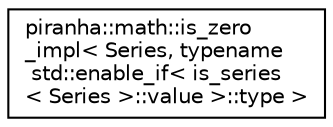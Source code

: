 digraph "Graphical Class Hierarchy"
{
  edge [fontname="Helvetica",fontsize="10",labelfontname="Helvetica",labelfontsize="10"];
  node [fontname="Helvetica",fontsize="10",shape=record];
  rankdir="LR";
  Node0 [label="piranha::math::is_zero\l_impl\< Series, typename\l std::enable_if\< is_series\l\< Series \>::value \>::type \>",height=0.2,width=0.4,color="black", fillcolor="white", style="filled",URL="$structpiranha_1_1math_1_1is__zero__impl_3_01_series_00_01typename_01std_1_1enable__if_3_01is__sedde2b95e1c3c348c590a053259c997ba.html",tooltip="Specialisation of the piranha::math::is_zero() functor for piranha::series. "];
}
